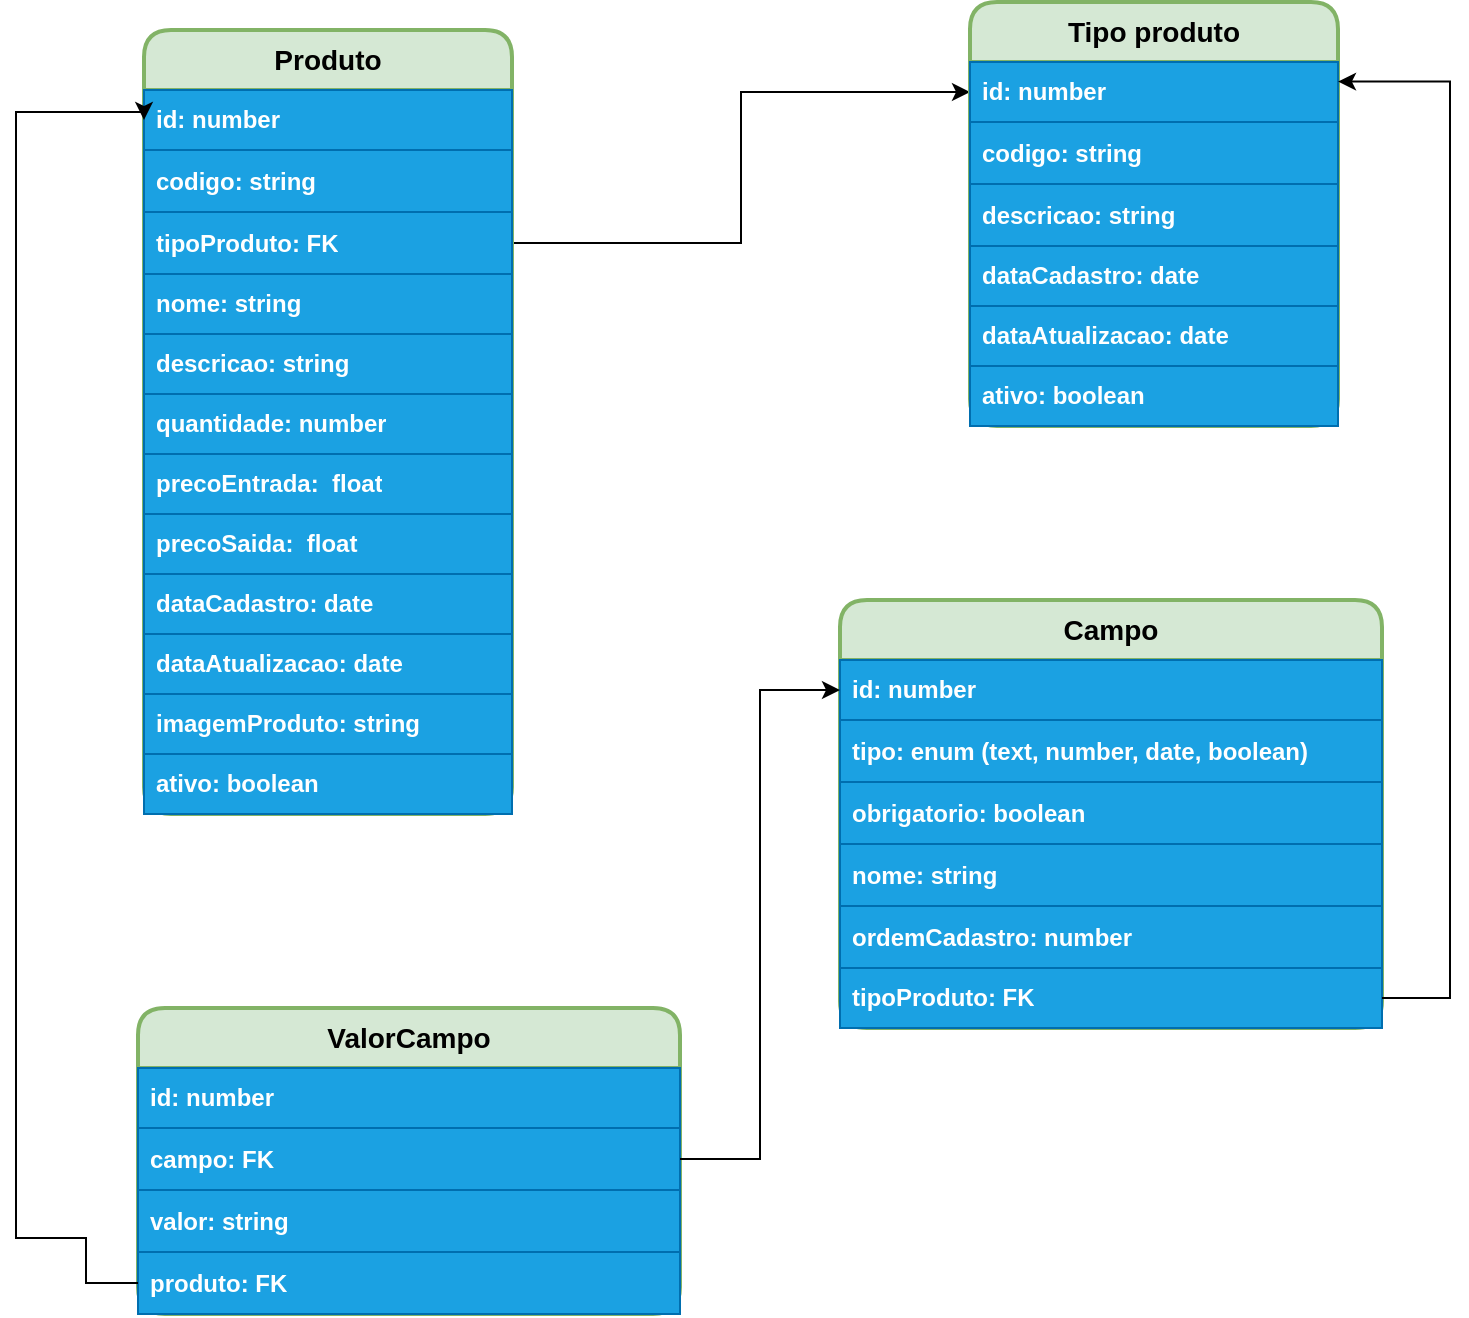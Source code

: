 <mxfile>
    <diagram name="Página-1" id="9_2Igl2WMjHrFPBZQi-Q">
        <mxGraphModel dx="1193" dy="-707" grid="0" gridSize="10" guides="1" tooltips="1" connect="1" arrows="1" fold="1" page="0" pageScale="1" pageWidth="827" pageHeight="1169" background="none" math="0" shadow="0">
            <root>
                <mxCell id="0"/>
                <mxCell id="1" parent="0"/>
                <mxCell id="2" style="edgeStyle=orthogonalEdgeStyle;rounded=0;orthogonalLoop=1;jettySize=auto;html=1;exitX=1;exitY=0.5;exitDx=0;exitDy=0;" parent="1" source="6" target="17" edge="1">
                    <mxGeometry relative="1" as="geometry"/>
                </mxCell>
                <mxCell id="3" value="Produto" style="swimlane;fontStyle=1;childLayout=stackLayout;horizontal=1;startSize=30;horizontalStack=0;resizeParent=1;resizeParentMax=0;resizeLast=0;collapsible=1;marginBottom=0;whiteSpace=wrap;html=1;fillColor=#d5e8d4;strokeColor=#82b366;labelBackgroundColor=none;rounded=1;fontSize=14;strokeWidth=2;" parent="1" vertex="1">
                    <mxGeometry x="129" y="1261" width="184" height="392" as="geometry"/>
                </mxCell>
                <mxCell id="4" value="id: number" style="text;strokeColor=#006EAF;fillColor=#1ba1e2;align=left;verticalAlign=middle;spacingLeft=4;spacingRight=4;overflow=hidden;points=[[0,0.5],[1,0.5]];portConstraint=eastwest;rotatable=0;whiteSpace=wrap;html=1;fontColor=#FFFFFF;fontStyle=1;labelBackgroundColor=none;labelBorderColor=none;rounded=0;" parent="3" vertex="1">
                    <mxGeometry y="30" width="184" height="30" as="geometry"/>
                </mxCell>
                <mxCell id="5" value="codigo: string&lt;br&gt;" style="text;strokeColor=#006EAF;fillColor=#1ba1e2;align=left;verticalAlign=middle;spacingLeft=4;spacingRight=4;overflow=hidden;points=[[0,0.5],[1,0.5]];portConstraint=eastwest;rotatable=0;whiteSpace=wrap;html=1;fontColor=#FFFFFF;fontStyle=1;labelBackgroundColor=none;labelBorderColor=none;rounded=0;" parent="3" vertex="1">
                    <mxGeometry y="60" width="184" height="31" as="geometry"/>
                </mxCell>
                <mxCell id="6" value="tipoProduto: FK" style="text;strokeColor=#006EAF;fillColor=#1ba1e2;align=left;verticalAlign=middle;spacingLeft=4;spacingRight=4;overflow=hidden;points=[[0,0.5],[1,0.5]];portConstraint=eastwest;rotatable=0;whiteSpace=wrap;html=1;fontColor=#FFFFFF;fontStyle=1;labelBackgroundColor=none;labelBorderColor=none;rounded=0;" parent="3" vertex="1">
                    <mxGeometry y="91" width="184" height="31" as="geometry"/>
                </mxCell>
                <mxCell id="7" value="nome: string" style="text;strokeColor=#006EAF;fillColor=#1ba1e2;align=left;verticalAlign=middle;spacingLeft=4;spacingRight=4;overflow=hidden;points=[[0,0.5],[1,0.5]];portConstraint=eastwest;rotatable=0;whiteSpace=wrap;html=1;fontColor=#FFFFFF;fontStyle=1;labelBackgroundColor=none;labelBorderColor=none;rounded=0;" parent="3" vertex="1">
                    <mxGeometry y="122" width="184" height="30" as="geometry"/>
                </mxCell>
                <mxCell id="8" value="descricao: string" style="text;strokeColor=#006EAF;fillColor=#1ba1e2;align=left;verticalAlign=middle;spacingLeft=4;spacingRight=4;overflow=hidden;points=[[0,0.5],[1,0.5]];portConstraint=eastwest;rotatable=0;whiteSpace=wrap;html=1;fontColor=#FFFFFF;fontStyle=1;labelBackgroundColor=none;labelBorderColor=none;rounded=0;" parent="3" vertex="1">
                    <mxGeometry y="152" width="184" height="30" as="geometry"/>
                </mxCell>
                <mxCell id="9" value="quantidade: number" style="text;strokeColor=#006EAF;fillColor=#1ba1e2;align=left;verticalAlign=middle;spacingLeft=4;spacingRight=4;overflow=hidden;points=[[0,0.5],[1,0.5]];portConstraint=eastwest;rotatable=0;whiteSpace=wrap;html=1;fontColor=#FFFFFF;fontStyle=1;labelBackgroundColor=none;labelBorderColor=none;rounded=0;" parent="3" vertex="1">
                    <mxGeometry y="182" width="184" height="30" as="geometry"/>
                </mxCell>
                <mxCell id="10" value="precoEntrada:&amp;nbsp; float" style="text;strokeColor=#006EAF;fillColor=#1ba1e2;align=left;verticalAlign=middle;spacingLeft=4;spacingRight=4;overflow=hidden;points=[[0,0.5],[1,0.5]];portConstraint=eastwest;rotatable=0;whiteSpace=wrap;html=1;fontColor=#FFFFFF;fontStyle=1;labelBackgroundColor=none;labelBorderColor=none;rounded=0;" parent="3" vertex="1">
                    <mxGeometry y="212" width="184" height="30" as="geometry"/>
                </mxCell>
                <mxCell id="11" value="precoSaida:&amp;nbsp; float" style="text;strokeColor=#006EAF;fillColor=#1ba1e2;align=left;verticalAlign=middle;spacingLeft=4;spacingRight=4;overflow=hidden;points=[[0,0.5],[1,0.5]];portConstraint=eastwest;rotatable=0;whiteSpace=wrap;html=1;fontColor=#FFFFFF;fontStyle=1;labelBackgroundColor=none;labelBorderColor=none;rounded=0;" parent="3" vertex="1">
                    <mxGeometry y="242" width="184" height="30" as="geometry"/>
                </mxCell>
                <mxCell id="12" value="dataCadastro: date" style="text;strokeColor=#006EAF;fillColor=#1ba1e2;align=left;verticalAlign=middle;spacingLeft=4;spacingRight=4;overflow=hidden;points=[[0,0.5],[1,0.5]];portConstraint=eastwest;rotatable=0;whiteSpace=wrap;html=1;fontColor=#FFFFFF;fontStyle=1;labelBackgroundColor=none;labelBorderColor=none;rounded=0;" parent="3" vertex="1">
                    <mxGeometry y="272" width="184" height="30" as="geometry"/>
                </mxCell>
                <mxCell id="13" value="dataAtualizacao: date&lt;span style=&quot;white-space: pre;&quot;&gt;&#9;&lt;/span&gt;" style="text;strokeColor=#006EAF;fillColor=#1ba1e2;align=left;verticalAlign=middle;spacingLeft=4;spacingRight=4;overflow=hidden;points=[[0,0.5],[1,0.5]];portConstraint=eastwest;rotatable=0;whiteSpace=wrap;html=1;fontColor=#FFFFFF;fontStyle=1;labelBackgroundColor=none;labelBorderColor=none;rounded=0;" parent="3" vertex="1">
                    <mxGeometry y="302" width="184" height="30" as="geometry"/>
                </mxCell>
                <mxCell id="14" value="imagemProduto: string" style="text;strokeColor=#006EAF;fillColor=#1ba1e2;align=left;verticalAlign=middle;spacingLeft=4;spacingRight=4;overflow=hidden;points=[[0,0.5],[1,0.5]];portConstraint=eastwest;rotatable=0;whiteSpace=wrap;html=1;fontColor=#FFFFFF;fontStyle=1;labelBackgroundColor=none;labelBorderColor=none;rounded=0;" parent="3" vertex="1">
                    <mxGeometry y="332" width="184" height="30" as="geometry"/>
                </mxCell>
                <mxCell id="15" value="ativo: boolean" style="text;strokeColor=#006EAF;fillColor=#1ba1e2;align=left;verticalAlign=middle;spacingLeft=4;spacingRight=4;overflow=hidden;points=[[0,0.5],[1,0.5]];portConstraint=eastwest;rotatable=0;whiteSpace=wrap;html=1;fontColor=#FFFFFF;fontStyle=1;labelBackgroundColor=none;labelBorderColor=none;rounded=0;" parent="3" vertex="1">
                    <mxGeometry y="362" width="184" height="30" as="geometry"/>
                </mxCell>
                <mxCell id="16" value="Tipo produto" style="swimlane;fontStyle=1;childLayout=stackLayout;horizontal=1;startSize=30;horizontalStack=0;resizeParent=1;resizeParentMax=0;resizeLast=0;collapsible=1;marginBottom=0;whiteSpace=wrap;html=1;fillColor=#d5e8d4;strokeColor=#82b366;labelBackgroundColor=none;rounded=1;fontSize=14;strokeWidth=2;" parent="1" vertex="1">
                    <mxGeometry x="542" y="1247" width="184" height="212" as="geometry"/>
                </mxCell>
                <mxCell id="17" value="id: number" style="text;strokeColor=#006EAF;fillColor=#1ba1e2;align=left;verticalAlign=middle;spacingLeft=4;spacingRight=4;overflow=hidden;points=[[0,0.5],[1,0.5]];portConstraint=eastwest;rotatable=0;whiteSpace=wrap;html=1;fontColor=#FFFFFF;fontStyle=1;labelBackgroundColor=none;labelBorderColor=none;rounded=0;" parent="16" vertex="1">
                    <mxGeometry y="30" width="184" height="30" as="geometry"/>
                </mxCell>
                <mxCell id="18" value="codigo: string&lt;br&gt;" style="text;strokeColor=#006EAF;fillColor=#1ba1e2;align=left;verticalAlign=middle;spacingLeft=4;spacingRight=4;overflow=hidden;points=[[0,0.5],[1,0.5]];portConstraint=eastwest;rotatable=0;whiteSpace=wrap;html=1;fontColor=#FFFFFF;fontStyle=1;labelBackgroundColor=none;labelBorderColor=none;rounded=0;" parent="16" vertex="1">
                    <mxGeometry y="60" width="184" height="31" as="geometry"/>
                </mxCell>
                <mxCell id="19" value="descricao: string" style="text;strokeColor=#006EAF;fillColor=#1ba1e2;align=left;verticalAlign=middle;spacingLeft=4;spacingRight=4;overflow=hidden;points=[[0,0.5],[1,0.5]];portConstraint=eastwest;rotatable=0;whiteSpace=wrap;html=1;fontColor=#FFFFFF;fontStyle=1;labelBackgroundColor=none;labelBorderColor=none;rounded=0;" parent="16" vertex="1">
                    <mxGeometry y="91" width="184" height="31" as="geometry"/>
                </mxCell>
                <mxCell id="20" value="dataCadastro: date" style="text;strokeColor=#006EAF;fillColor=#1ba1e2;align=left;verticalAlign=middle;spacingLeft=4;spacingRight=4;overflow=hidden;points=[[0,0.5],[1,0.5]];portConstraint=eastwest;rotatable=0;whiteSpace=wrap;html=1;fontColor=#FFFFFF;fontStyle=1;labelBackgroundColor=none;labelBorderColor=none;rounded=0;" parent="16" vertex="1">
                    <mxGeometry y="122" width="184" height="30" as="geometry"/>
                </mxCell>
                <mxCell id="21" value="dataAtualizacao: date&lt;span style=&quot;white-space: pre;&quot;&gt;&#9;&lt;/span&gt;" style="text;strokeColor=#006EAF;fillColor=#1ba1e2;align=left;verticalAlign=middle;spacingLeft=4;spacingRight=4;overflow=hidden;points=[[0,0.5],[1,0.5]];portConstraint=eastwest;rotatable=0;whiteSpace=wrap;html=1;fontColor=#FFFFFF;fontStyle=1;labelBackgroundColor=none;labelBorderColor=none;rounded=0;" parent="16" vertex="1">
                    <mxGeometry y="152" width="184" height="30" as="geometry"/>
                </mxCell>
                <mxCell id="22" value="ativo: boolean" style="text;strokeColor=#006EAF;fillColor=#1ba1e2;align=left;verticalAlign=middle;spacingLeft=4;spacingRight=4;overflow=hidden;points=[[0,0.5],[1,0.5]];portConstraint=eastwest;rotatable=0;whiteSpace=wrap;html=1;fontColor=#FFFFFF;fontStyle=1;labelBackgroundColor=none;labelBorderColor=none;rounded=0;" parent="16" vertex="1">
                    <mxGeometry y="182" width="184" height="30" as="geometry"/>
                </mxCell>
                <mxCell id="23" value="Campo" style="swimlane;fontStyle=1;childLayout=stackLayout;horizontal=1;startSize=30;horizontalStack=0;resizeParent=1;resizeParentMax=0;resizeLast=0;collapsible=1;marginBottom=0;whiteSpace=wrap;html=1;fillColor=#d5e8d4;strokeColor=#82b366;labelBackgroundColor=none;rounded=1;fontSize=14;strokeWidth=2;" parent="1" vertex="1">
                    <mxGeometry x="477" y="1546" width="271" height="214" as="geometry"/>
                </mxCell>
                <mxCell id="24" value="id: number" style="text;strokeColor=#006EAF;fillColor=#1ba1e2;align=left;verticalAlign=middle;spacingLeft=4;spacingRight=4;overflow=hidden;points=[[0,0.5],[1,0.5]];portConstraint=eastwest;rotatable=0;whiteSpace=wrap;html=1;fontColor=#FFFFFF;fontStyle=1;labelBackgroundColor=none;labelBorderColor=none;rounded=0;" parent="23" vertex="1">
                    <mxGeometry y="30" width="271" height="30" as="geometry"/>
                </mxCell>
                <mxCell id="25" value="tipo: enum (text, number, date, boolean)" style="text;strokeColor=#006EAF;fillColor=#1ba1e2;align=left;verticalAlign=middle;spacingLeft=4;spacingRight=4;overflow=hidden;points=[[0,0.5],[1,0.5]];portConstraint=eastwest;rotatable=0;whiteSpace=wrap;html=1;fontColor=#FFFFFF;fontStyle=1;labelBackgroundColor=none;labelBorderColor=none;rounded=0;" parent="23" vertex="1">
                    <mxGeometry y="60" width="271" height="31" as="geometry"/>
                </mxCell>
                <mxCell id="26" value="obrigatorio: boolean" style="text;strokeColor=#006EAF;fillColor=#1ba1e2;align=left;verticalAlign=middle;spacingLeft=4;spacingRight=4;overflow=hidden;points=[[0,0.5],[1,0.5]];portConstraint=eastwest;rotatable=0;whiteSpace=wrap;html=1;fontColor=#FFFFFF;fontStyle=1;labelBackgroundColor=none;labelBorderColor=none;rounded=0;" parent="23" vertex="1">
                    <mxGeometry y="91" width="271" height="31" as="geometry"/>
                </mxCell>
                <mxCell id="27" value="nome: string" style="text;strokeColor=#006EAF;fillColor=#1ba1e2;align=left;verticalAlign=middle;spacingLeft=4;spacingRight=4;overflow=hidden;points=[[0,0.5],[1,0.5]];portConstraint=eastwest;rotatable=0;whiteSpace=wrap;html=1;fontColor=#FFFFFF;fontStyle=1;labelBackgroundColor=none;labelBorderColor=none;rounded=0;" parent="23" vertex="1">
                    <mxGeometry y="122" width="271" height="31" as="geometry"/>
                </mxCell>
                <mxCell id="28" value="ordemCadastro: number" style="text;strokeColor=#006EAF;fillColor=#1ba1e2;align=left;verticalAlign=middle;spacingLeft=4;spacingRight=4;overflow=hidden;points=[[0,0.5],[1,0.5]];portConstraint=eastwest;rotatable=0;whiteSpace=wrap;html=1;fontColor=#FFFFFF;fontStyle=1;labelBackgroundColor=none;labelBorderColor=none;rounded=0;" parent="23" vertex="1">
                    <mxGeometry y="153" width="271" height="31" as="geometry"/>
                </mxCell>
                <mxCell id="29" value="tipoProduto: FK" style="text;strokeColor=#006EAF;fillColor=#1ba1e2;align=left;verticalAlign=middle;spacingLeft=4;spacingRight=4;overflow=hidden;points=[[0,0.5],[1,0.5]];portConstraint=eastwest;rotatable=0;whiteSpace=wrap;html=1;fontColor=#FFFFFF;fontStyle=1;labelBackgroundColor=none;labelBorderColor=none;rounded=0;" parent="23" vertex="1">
                    <mxGeometry y="184" width="271" height="30" as="geometry"/>
                </mxCell>
                <mxCell id="30" value="ValorCampo" style="swimlane;fontStyle=1;childLayout=stackLayout;horizontal=1;startSize=30;horizontalStack=0;resizeParent=1;resizeParentMax=0;resizeLast=0;collapsible=1;marginBottom=0;whiteSpace=wrap;html=1;fillColor=#d5e8d4;strokeColor=#82b366;labelBackgroundColor=none;rounded=1;fontSize=14;strokeWidth=2;" parent="1" vertex="1">
                    <mxGeometry x="126" y="1750" width="271" height="153" as="geometry"/>
                </mxCell>
                <mxCell id="31" value="id: number" style="text;strokeColor=#006EAF;fillColor=#1ba1e2;align=left;verticalAlign=middle;spacingLeft=4;spacingRight=4;overflow=hidden;points=[[0,0.5],[1,0.5]];portConstraint=eastwest;rotatable=0;whiteSpace=wrap;html=1;fontColor=#FFFFFF;fontStyle=1;labelBackgroundColor=none;labelBorderColor=none;rounded=0;" parent="30" vertex="1">
                    <mxGeometry y="30" width="271" height="30" as="geometry"/>
                </mxCell>
                <mxCell id="32" value="campo: FK" style="text;strokeColor=#006EAF;fillColor=#1ba1e2;align=left;verticalAlign=middle;spacingLeft=4;spacingRight=4;overflow=hidden;points=[[0,0.5],[1,0.5]];portConstraint=eastwest;rotatable=0;whiteSpace=wrap;html=1;fontColor=#FFFFFF;fontStyle=1;labelBackgroundColor=none;labelBorderColor=none;rounded=0;" parent="30" vertex="1">
                    <mxGeometry y="60" width="271" height="31" as="geometry"/>
                </mxCell>
                <mxCell id="33" value="valor: string" style="text;strokeColor=#006EAF;fillColor=#1ba1e2;align=left;verticalAlign=middle;spacingLeft=4;spacingRight=4;overflow=hidden;points=[[0,0.5],[1,0.5]];portConstraint=eastwest;rotatable=0;whiteSpace=wrap;html=1;fontColor=#FFFFFF;fontStyle=1;labelBackgroundColor=none;labelBorderColor=none;rounded=0;" parent="30" vertex="1">
                    <mxGeometry y="91" width="271" height="31" as="geometry"/>
                </mxCell>
                <mxCell id="34" value="produto: FK" style="text;strokeColor=#006EAF;fillColor=#1ba1e2;align=left;verticalAlign=middle;spacingLeft=4;spacingRight=4;overflow=hidden;points=[[0,0.5],[1,0.5]];portConstraint=eastwest;rotatable=0;whiteSpace=wrap;html=1;fontColor=#FFFFFF;fontStyle=1;labelBackgroundColor=none;labelBorderColor=none;rounded=0;" parent="30" vertex="1">
                    <mxGeometry y="122" width="271" height="31" as="geometry"/>
                </mxCell>
                <mxCell id="35" style="edgeStyle=orthogonalEdgeStyle;rounded=0;orthogonalLoop=1;jettySize=auto;html=1;entryX=0;entryY=0.5;entryDx=0;entryDy=0;" parent="1" source="32" target="24" edge="1">
                    <mxGeometry relative="1" as="geometry"/>
                </mxCell>
                <mxCell id="36" style="edgeStyle=orthogonalEdgeStyle;rounded=0;orthogonalLoop=1;jettySize=auto;html=1;entryX=0;entryY=0.5;entryDx=0;entryDy=0;" parent="1" source="34" target="4" edge="1">
                    <mxGeometry relative="1" as="geometry">
                        <Array as="points">
                            <mxPoint x="100" y="1888"/>
                            <mxPoint x="100" y="1865"/>
                            <mxPoint x="65" y="1865"/>
                            <mxPoint x="65" y="1302"/>
                            <mxPoint x="129" y="1302"/>
                        </Array>
                    </mxGeometry>
                </mxCell>
                <mxCell id="37" style="edgeStyle=orthogonalEdgeStyle;rounded=0;orthogonalLoop=1;jettySize=auto;html=1;entryX=1;entryY=0.327;entryDx=0;entryDy=0;entryPerimeter=0;exitX=1;exitY=0.5;exitDx=0;exitDy=0;" parent="1" source="29" target="17" edge="1">
                    <mxGeometry relative="1" as="geometry">
                        <Array as="points">
                            <mxPoint x="782" y="1745"/>
                            <mxPoint x="782" y="1287"/>
                        </Array>
                    </mxGeometry>
                </mxCell>
            </root>
        </mxGraphModel>
    </diagram>
</mxfile>